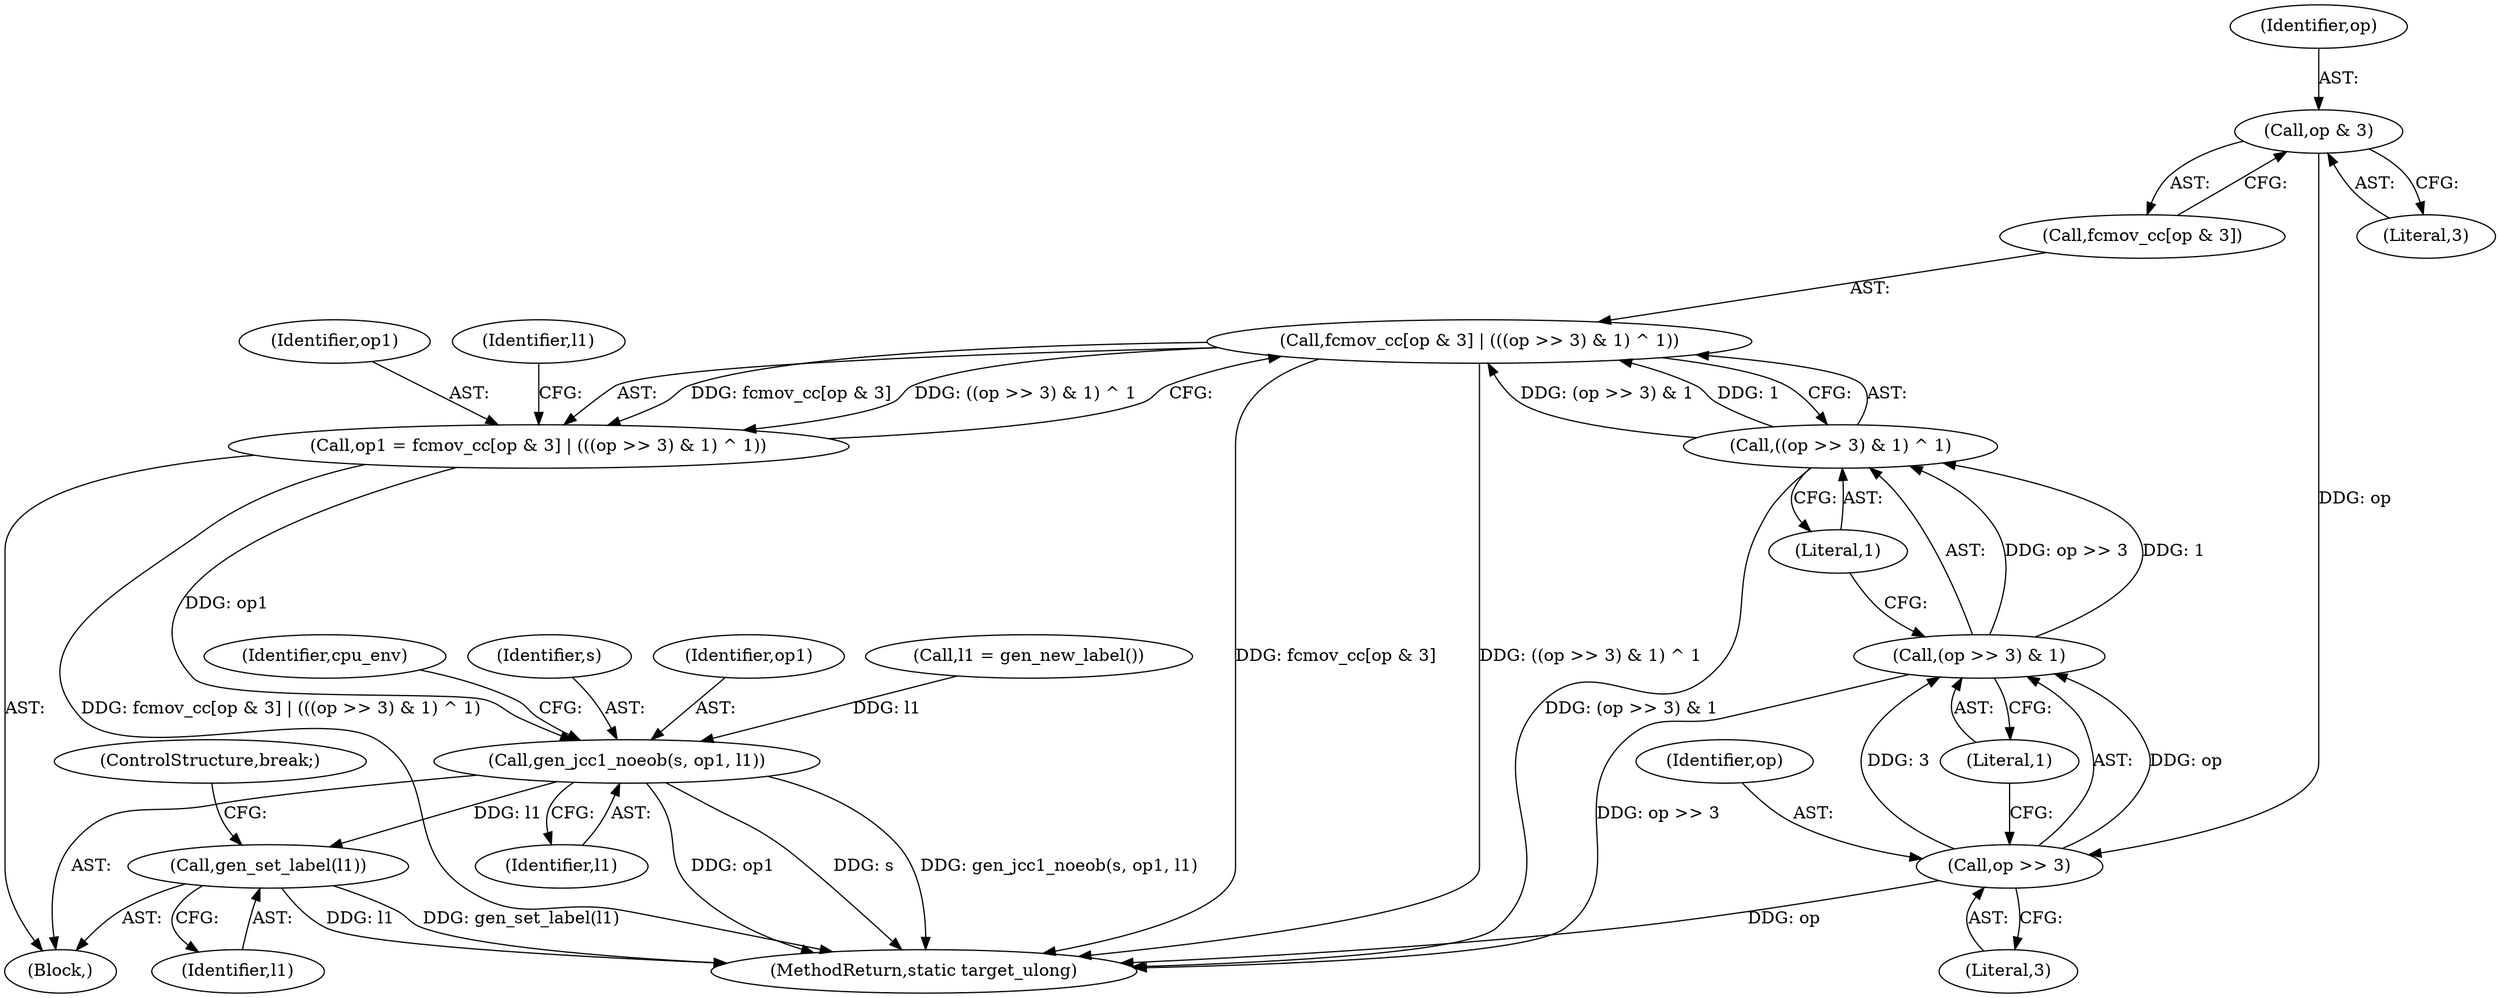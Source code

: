 digraph "0_qemu_30663fd26c0307e414622c7a8607fbc04f92ec14@array" {
"1005344" [label="(Call,fcmov_cc[op & 3] | (((op >> 3) & 1) ^ 1))"];
"1005350" [label="(Call,((op >> 3) & 1) ^ 1)"];
"1005351" [label="(Call,(op >> 3) & 1)"];
"1005352" [label="(Call,op >> 3)"];
"1005347" [label="(Call,op & 3)"];
"1005342" [label="(Call,op1 = fcmov_cc[op & 3] | (((op >> 3) & 1) ^ 1))"];
"1005360" [label="(Call,gen_jcc1_noeob(s, op1, l1))"];
"1005368" [label="(Call,gen_set_label(l1))"];
"1005356" [label="(Literal,1)"];
"1005363" [label="(Identifier,l1)"];
"1005345" [label="(Call,fcmov_cc[op & 3])"];
"1005342" [label="(Call,op1 = fcmov_cc[op & 3] | (((op >> 3) & 1) ^ 1))"];
"1005352" [label="(Call,op >> 3)"];
"1005362" [label="(Identifier,op1)"];
"1005354" [label="(Literal,3)"];
"1005329" [label="(Block,)"];
"1005357" [label="(Call,l1 = gen_new_label())"];
"1005358" [label="(Identifier,l1)"];
"1005349" [label="(Literal,3)"];
"1005347" [label="(Call,op & 3)"];
"1005365" [label="(Identifier,cpu_env)"];
"1005344" [label="(Call,fcmov_cc[op & 3] | (((op >> 3) & 1) ^ 1))"];
"1005369" [label="(Identifier,l1)"];
"1005370" [label="(ControlStructure,break;)"];
"1005368" [label="(Call,gen_set_label(l1))"];
"1005355" [label="(Literal,1)"];
"1005360" [label="(Call,gen_jcc1_noeob(s, op1, l1))"];
"1005343" [label="(Identifier,op1)"];
"1011840" [label="(MethodReturn,static target_ulong)"];
"1005361" [label="(Identifier,s)"];
"1005351" [label="(Call,(op >> 3) & 1)"];
"1005348" [label="(Identifier,op)"];
"1005353" [label="(Identifier,op)"];
"1005350" [label="(Call,((op >> 3) & 1) ^ 1)"];
"1005344" -> "1005342"  [label="AST: "];
"1005344" -> "1005350"  [label="CFG: "];
"1005345" -> "1005344"  [label="AST: "];
"1005350" -> "1005344"  [label="AST: "];
"1005342" -> "1005344"  [label="CFG: "];
"1005344" -> "1011840"  [label="DDG: ((op >> 3) & 1) ^ 1"];
"1005344" -> "1011840"  [label="DDG: fcmov_cc[op & 3]"];
"1005344" -> "1005342"  [label="DDG: fcmov_cc[op & 3]"];
"1005344" -> "1005342"  [label="DDG: ((op >> 3) & 1) ^ 1"];
"1005350" -> "1005344"  [label="DDG: (op >> 3) & 1"];
"1005350" -> "1005344"  [label="DDG: 1"];
"1005350" -> "1005356"  [label="CFG: "];
"1005351" -> "1005350"  [label="AST: "];
"1005356" -> "1005350"  [label="AST: "];
"1005350" -> "1011840"  [label="DDG: (op >> 3) & 1"];
"1005351" -> "1005350"  [label="DDG: op >> 3"];
"1005351" -> "1005350"  [label="DDG: 1"];
"1005351" -> "1005355"  [label="CFG: "];
"1005352" -> "1005351"  [label="AST: "];
"1005355" -> "1005351"  [label="AST: "];
"1005356" -> "1005351"  [label="CFG: "];
"1005351" -> "1011840"  [label="DDG: op >> 3"];
"1005352" -> "1005351"  [label="DDG: op"];
"1005352" -> "1005351"  [label="DDG: 3"];
"1005352" -> "1005354"  [label="CFG: "];
"1005353" -> "1005352"  [label="AST: "];
"1005354" -> "1005352"  [label="AST: "];
"1005355" -> "1005352"  [label="CFG: "];
"1005352" -> "1011840"  [label="DDG: op"];
"1005347" -> "1005352"  [label="DDG: op"];
"1005347" -> "1005345"  [label="AST: "];
"1005347" -> "1005349"  [label="CFG: "];
"1005348" -> "1005347"  [label="AST: "];
"1005349" -> "1005347"  [label="AST: "];
"1005345" -> "1005347"  [label="CFG: "];
"1005342" -> "1005329"  [label="AST: "];
"1005343" -> "1005342"  [label="AST: "];
"1005358" -> "1005342"  [label="CFG: "];
"1005342" -> "1011840"  [label="DDG: fcmov_cc[op & 3] | (((op >> 3) & 1) ^ 1)"];
"1005342" -> "1005360"  [label="DDG: op1"];
"1005360" -> "1005329"  [label="AST: "];
"1005360" -> "1005363"  [label="CFG: "];
"1005361" -> "1005360"  [label="AST: "];
"1005362" -> "1005360"  [label="AST: "];
"1005363" -> "1005360"  [label="AST: "];
"1005365" -> "1005360"  [label="CFG: "];
"1005360" -> "1011840"  [label="DDG: s"];
"1005360" -> "1011840"  [label="DDG: gen_jcc1_noeob(s, op1, l1)"];
"1005360" -> "1011840"  [label="DDG: op1"];
"1005357" -> "1005360"  [label="DDG: l1"];
"1005360" -> "1005368"  [label="DDG: l1"];
"1005368" -> "1005329"  [label="AST: "];
"1005368" -> "1005369"  [label="CFG: "];
"1005369" -> "1005368"  [label="AST: "];
"1005370" -> "1005368"  [label="CFG: "];
"1005368" -> "1011840"  [label="DDG: l1"];
"1005368" -> "1011840"  [label="DDG: gen_set_label(l1)"];
}
